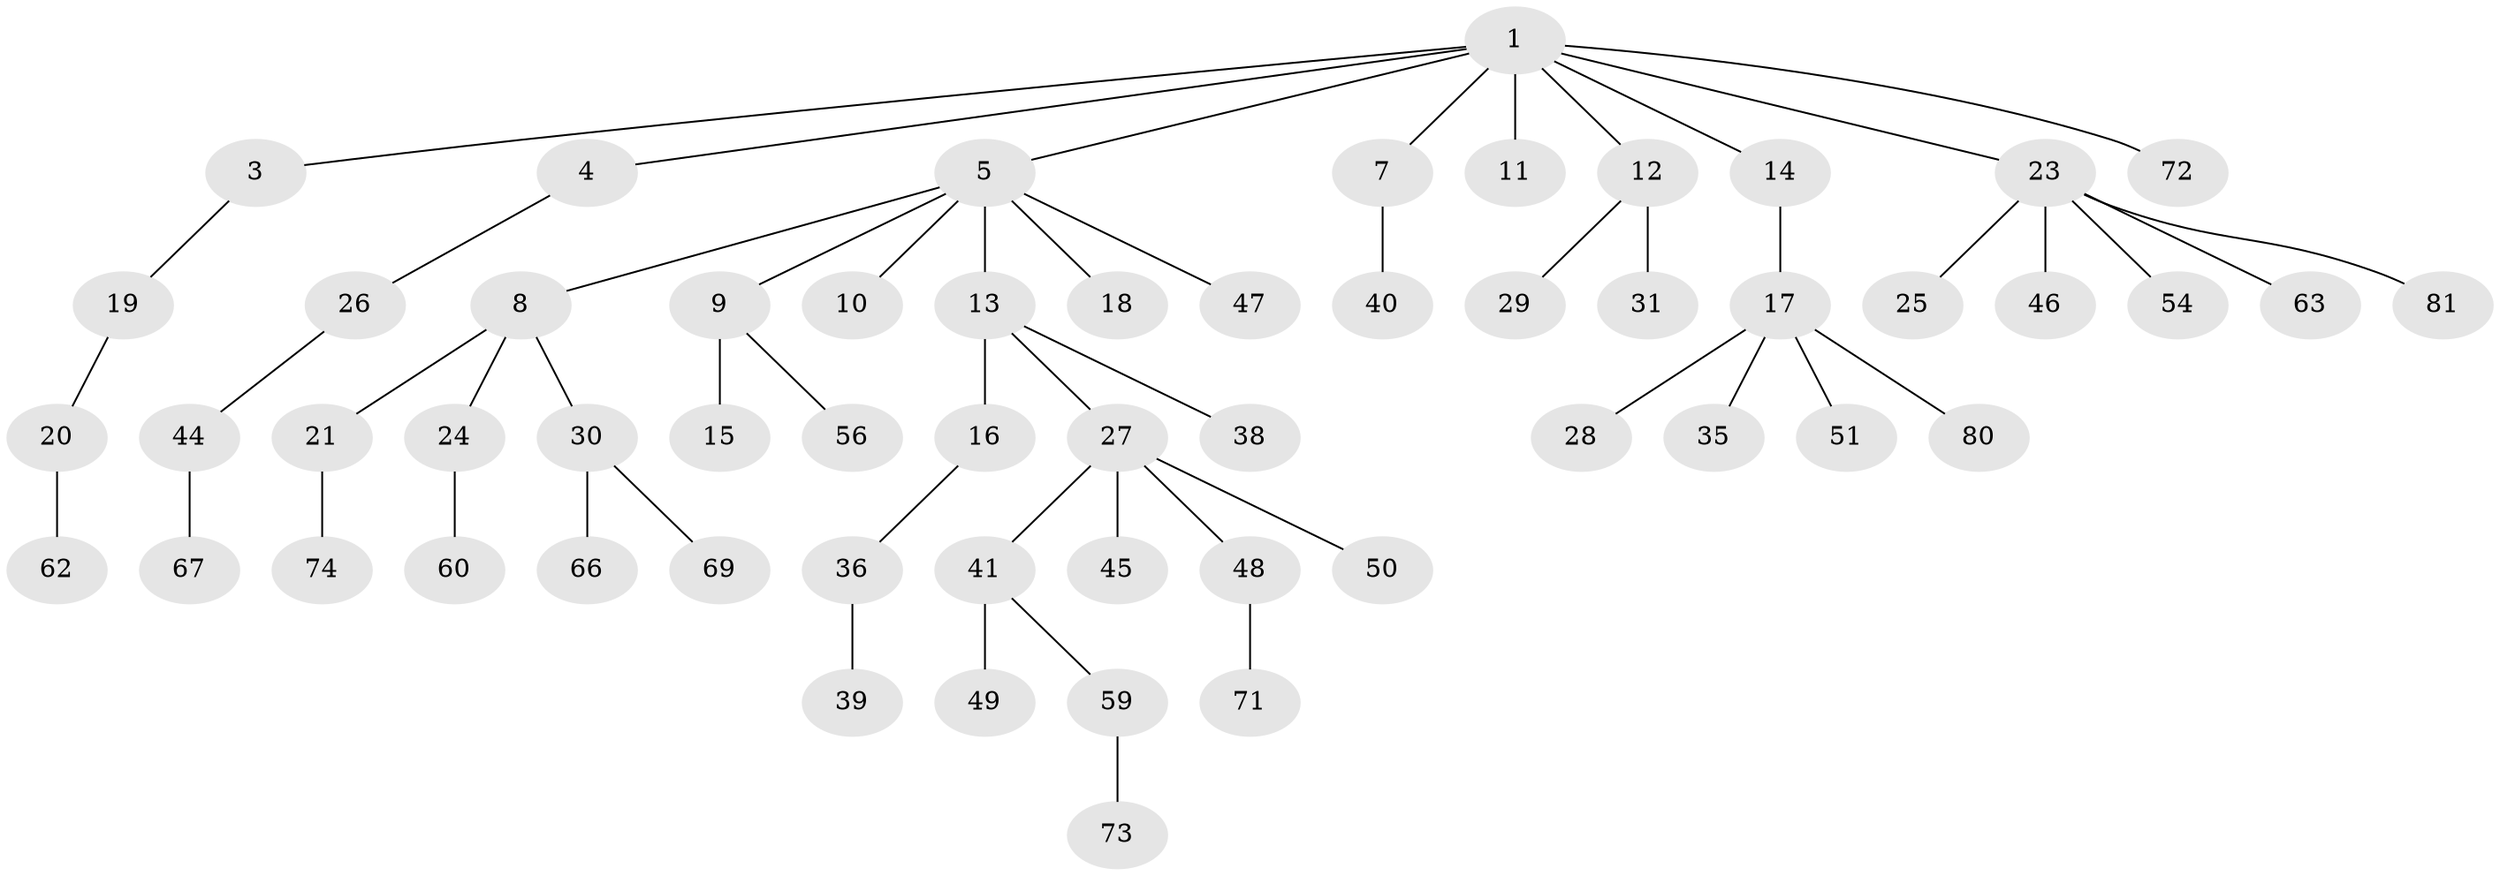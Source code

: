 // original degree distribution, {5: 0.012048192771084338, 6: 0.03614457831325301, 2: 0.20481927710843373, 3: 0.14457831325301204, 4: 0.08433734939759036, 1: 0.5180722891566265}
// Generated by graph-tools (version 1.1) at 2025/11/02/27/25 16:11:28]
// undirected, 57 vertices, 56 edges
graph export_dot {
graph [start="1"]
  node [color=gray90,style=filled];
  1 [super="+2"];
  3;
  4 [super="+70"];
  5 [super="+6"];
  7 [super="+34"];
  8;
  9 [super="+53"];
  10;
  11;
  12;
  13;
  14;
  15 [super="+76"];
  16 [super="+52"];
  17 [super="+68"];
  18;
  19 [super="+61"];
  20 [super="+22"];
  21 [super="+43"];
  23 [super="+33"];
  24 [super="+42"];
  25;
  26 [super="+32"];
  27 [super="+37"];
  28;
  29;
  30 [super="+75"];
  31 [super="+64"];
  35;
  36;
  38 [super="+58"];
  39;
  40;
  41 [super="+77"];
  44 [super="+65"];
  45 [super="+79"];
  46;
  47 [super="+55"];
  48 [super="+82"];
  49 [super="+57"];
  50;
  51;
  54;
  56;
  59;
  60;
  62;
  63;
  66;
  67 [super="+78"];
  69;
  71;
  72;
  73;
  74;
  80 [super="+83"];
  81;
  1 -- 3;
  1 -- 7;
  1 -- 23;
  1 -- 72;
  1 -- 4;
  1 -- 5;
  1 -- 11;
  1 -- 12;
  1 -- 14;
  3 -- 19;
  4 -- 26;
  5 -- 8;
  5 -- 13;
  5 -- 18;
  5 -- 47;
  5 -- 9;
  5 -- 10;
  7 -- 40;
  8 -- 21;
  8 -- 24;
  8 -- 30;
  9 -- 15;
  9 -- 56;
  12 -- 29;
  12 -- 31;
  13 -- 16;
  13 -- 27;
  13 -- 38;
  14 -- 17;
  16 -- 36;
  17 -- 28;
  17 -- 35;
  17 -- 51;
  17 -- 80;
  19 -- 20;
  20 -- 62;
  21 -- 74;
  23 -- 25;
  23 -- 81;
  23 -- 46;
  23 -- 63;
  23 -- 54;
  24 -- 60;
  26 -- 44;
  27 -- 45;
  27 -- 48;
  27 -- 41;
  27 -- 50;
  30 -- 66;
  30 -- 69;
  36 -- 39;
  41 -- 49;
  41 -- 59;
  44 -- 67;
  48 -- 71;
  59 -- 73;
}
